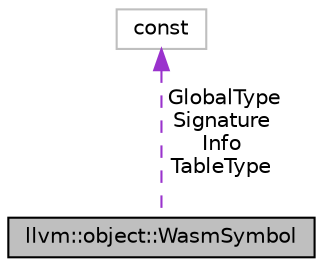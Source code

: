 digraph "llvm::object::WasmSymbol"
{
 // LATEX_PDF_SIZE
  bgcolor="transparent";
  edge [fontname="Helvetica",fontsize="10",labelfontname="Helvetica",labelfontsize="10"];
  node [fontname="Helvetica",fontsize="10",shape=record];
  Node1 [label="llvm::object::WasmSymbol",height=0.2,width=0.4,color="black", fillcolor="grey75", style="filled", fontcolor="black",tooltip=" "];
  Node2 -> Node1 [dir="back",color="darkorchid3",fontsize="10",style="dashed",label=" GlobalType\nSignature\nInfo\nTableType" ,fontname="Helvetica"];
  Node2 [label="const",height=0.2,width=0.4,color="grey75",tooltip=" "];
}
